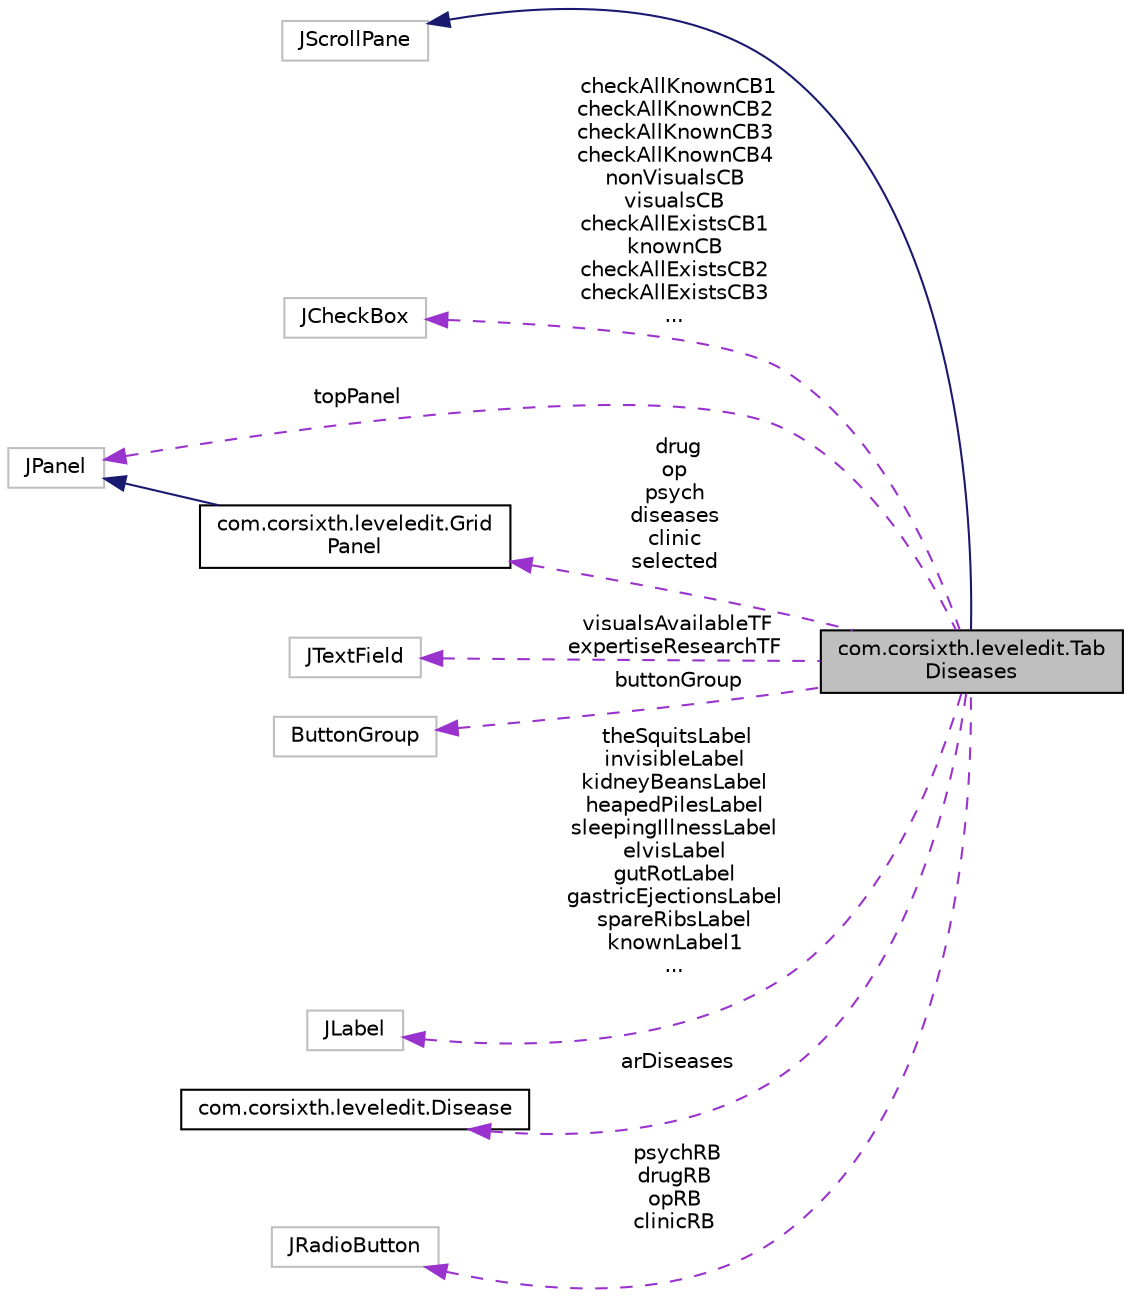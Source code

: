 digraph "com.corsixth.leveledit.TabDiseases"
{
 // LATEX_PDF_SIZE
  edge [fontname="Helvetica",fontsize="10",labelfontname="Helvetica",labelfontsize="10"];
  node [fontname="Helvetica",fontsize="10",shape=record];
  rankdir="LR";
  Node1 [label="com.corsixth.leveledit.Tab\lDiseases",height=0.2,width=0.4,color="black", fillcolor="grey75", style="filled", fontcolor="black",tooltip=" "];
  Node2 -> Node1 [dir="back",color="midnightblue",fontsize="10",style="solid",fontname="Helvetica"];
  Node2 [label="JScrollPane",height=0.2,width=0.4,color="grey75", fillcolor="white", style="filled",tooltip=" "];
  Node3 -> Node1 [dir="back",color="darkorchid3",fontsize="10",style="dashed",label=" checkAllKnownCB1\ncheckAllKnownCB2\ncheckAllKnownCB3\ncheckAllKnownCB4\nnonVisualsCB\nvisualsCB\ncheckAllExistsCB1\nknownCB\ncheckAllExistsCB2\ncheckAllExistsCB3\n..." ,fontname="Helvetica"];
  Node3 [label="JCheckBox",height=0.2,width=0.4,color="grey75", fillcolor="white", style="filled",tooltip=" "];
  Node4 -> Node1 [dir="back",color="darkorchid3",fontsize="10",style="dashed",label=" drug\nop\npsych\ndiseases\nclinic\nselected" ,fontname="Helvetica"];
  Node4 [label="com.corsixth.leveledit.Grid\lPanel",height=0.2,width=0.4,color="black", fillcolor="white", style="filled",URL="$classcom_1_1corsixth_1_1leveledit_1_1GridPanel.html",tooltip=" "];
  Node5 -> Node4 [dir="back",color="midnightblue",fontsize="10",style="solid",fontname="Helvetica"];
  Node5 [label="JPanel",height=0.2,width=0.4,color="grey75", fillcolor="white", style="filled",tooltip=" "];
  Node6 -> Node1 [dir="back",color="darkorchid3",fontsize="10",style="dashed",label=" visualsAvailableTF\nexpertiseResearchTF" ,fontname="Helvetica"];
  Node6 [label="JTextField",height=0.2,width=0.4,color="grey75", fillcolor="white", style="filled",tooltip=" "];
  Node7 -> Node1 [dir="back",color="darkorchid3",fontsize="10",style="dashed",label=" buttonGroup" ,fontname="Helvetica"];
  Node7 [label="ButtonGroup",height=0.2,width=0.4,color="grey75", fillcolor="white", style="filled",tooltip=" "];
  Node8 -> Node1 [dir="back",color="darkorchid3",fontsize="10",style="dashed",label=" theSquitsLabel\ninvisibleLabel\nkidneyBeansLabel\nheapedPilesLabel\nsleepingIllnessLabel\nelvisLabel\ngutRotLabel\ngastricEjectionsLabel\nspareRibsLabel\nknownLabel1\n..." ,fontname="Helvetica"];
  Node8 [label="JLabel",height=0.2,width=0.4,color="grey75", fillcolor="white", style="filled",tooltip=" "];
  Node9 -> Node1 [dir="back",color="darkorchid3",fontsize="10",style="dashed",label=" arDiseases" ,fontname="Helvetica"];
  Node9 [label="com.corsixth.leveledit.Disease",height=0.2,width=0.4,color="black", fillcolor="white", style="filled",URL="$classcom_1_1corsixth_1_1leveledit_1_1Disease.html",tooltip=" "];
  Node5 -> Node1 [dir="back",color="darkorchid3",fontsize="10",style="dashed",label=" topPanel" ,fontname="Helvetica"];
  Node10 -> Node1 [dir="back",color="darkorchid3",fontsize="10",style="dashed",label=" psychRB\ndrugRB\nopRB\nclinicRB" ,fontname="Helvetica"];
  Node10 [label="JRadioButton",height=0.2,width=0.4,color="grey75", fillcolor="white", style="filled",tooltip=" "];
}
